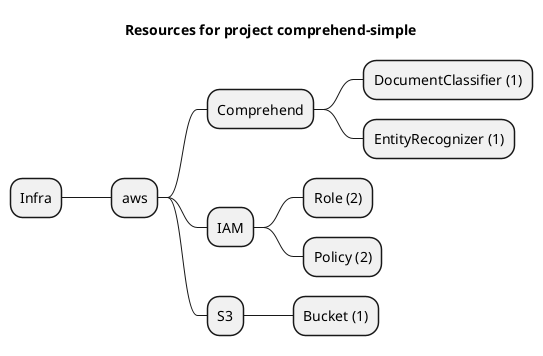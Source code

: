 @startmindmap
title Resources for project comprehend-simple
skinparam monochrome true
+ Infra
++ aws
+++ Comprehend
++++ DocumentClassifier (1)
++++ EntityRecognizer (1)
+++ IAM
++++ Role (2)
++++ Policy (2)
+++ S3
++++ Bucket (1)
@endmindmap